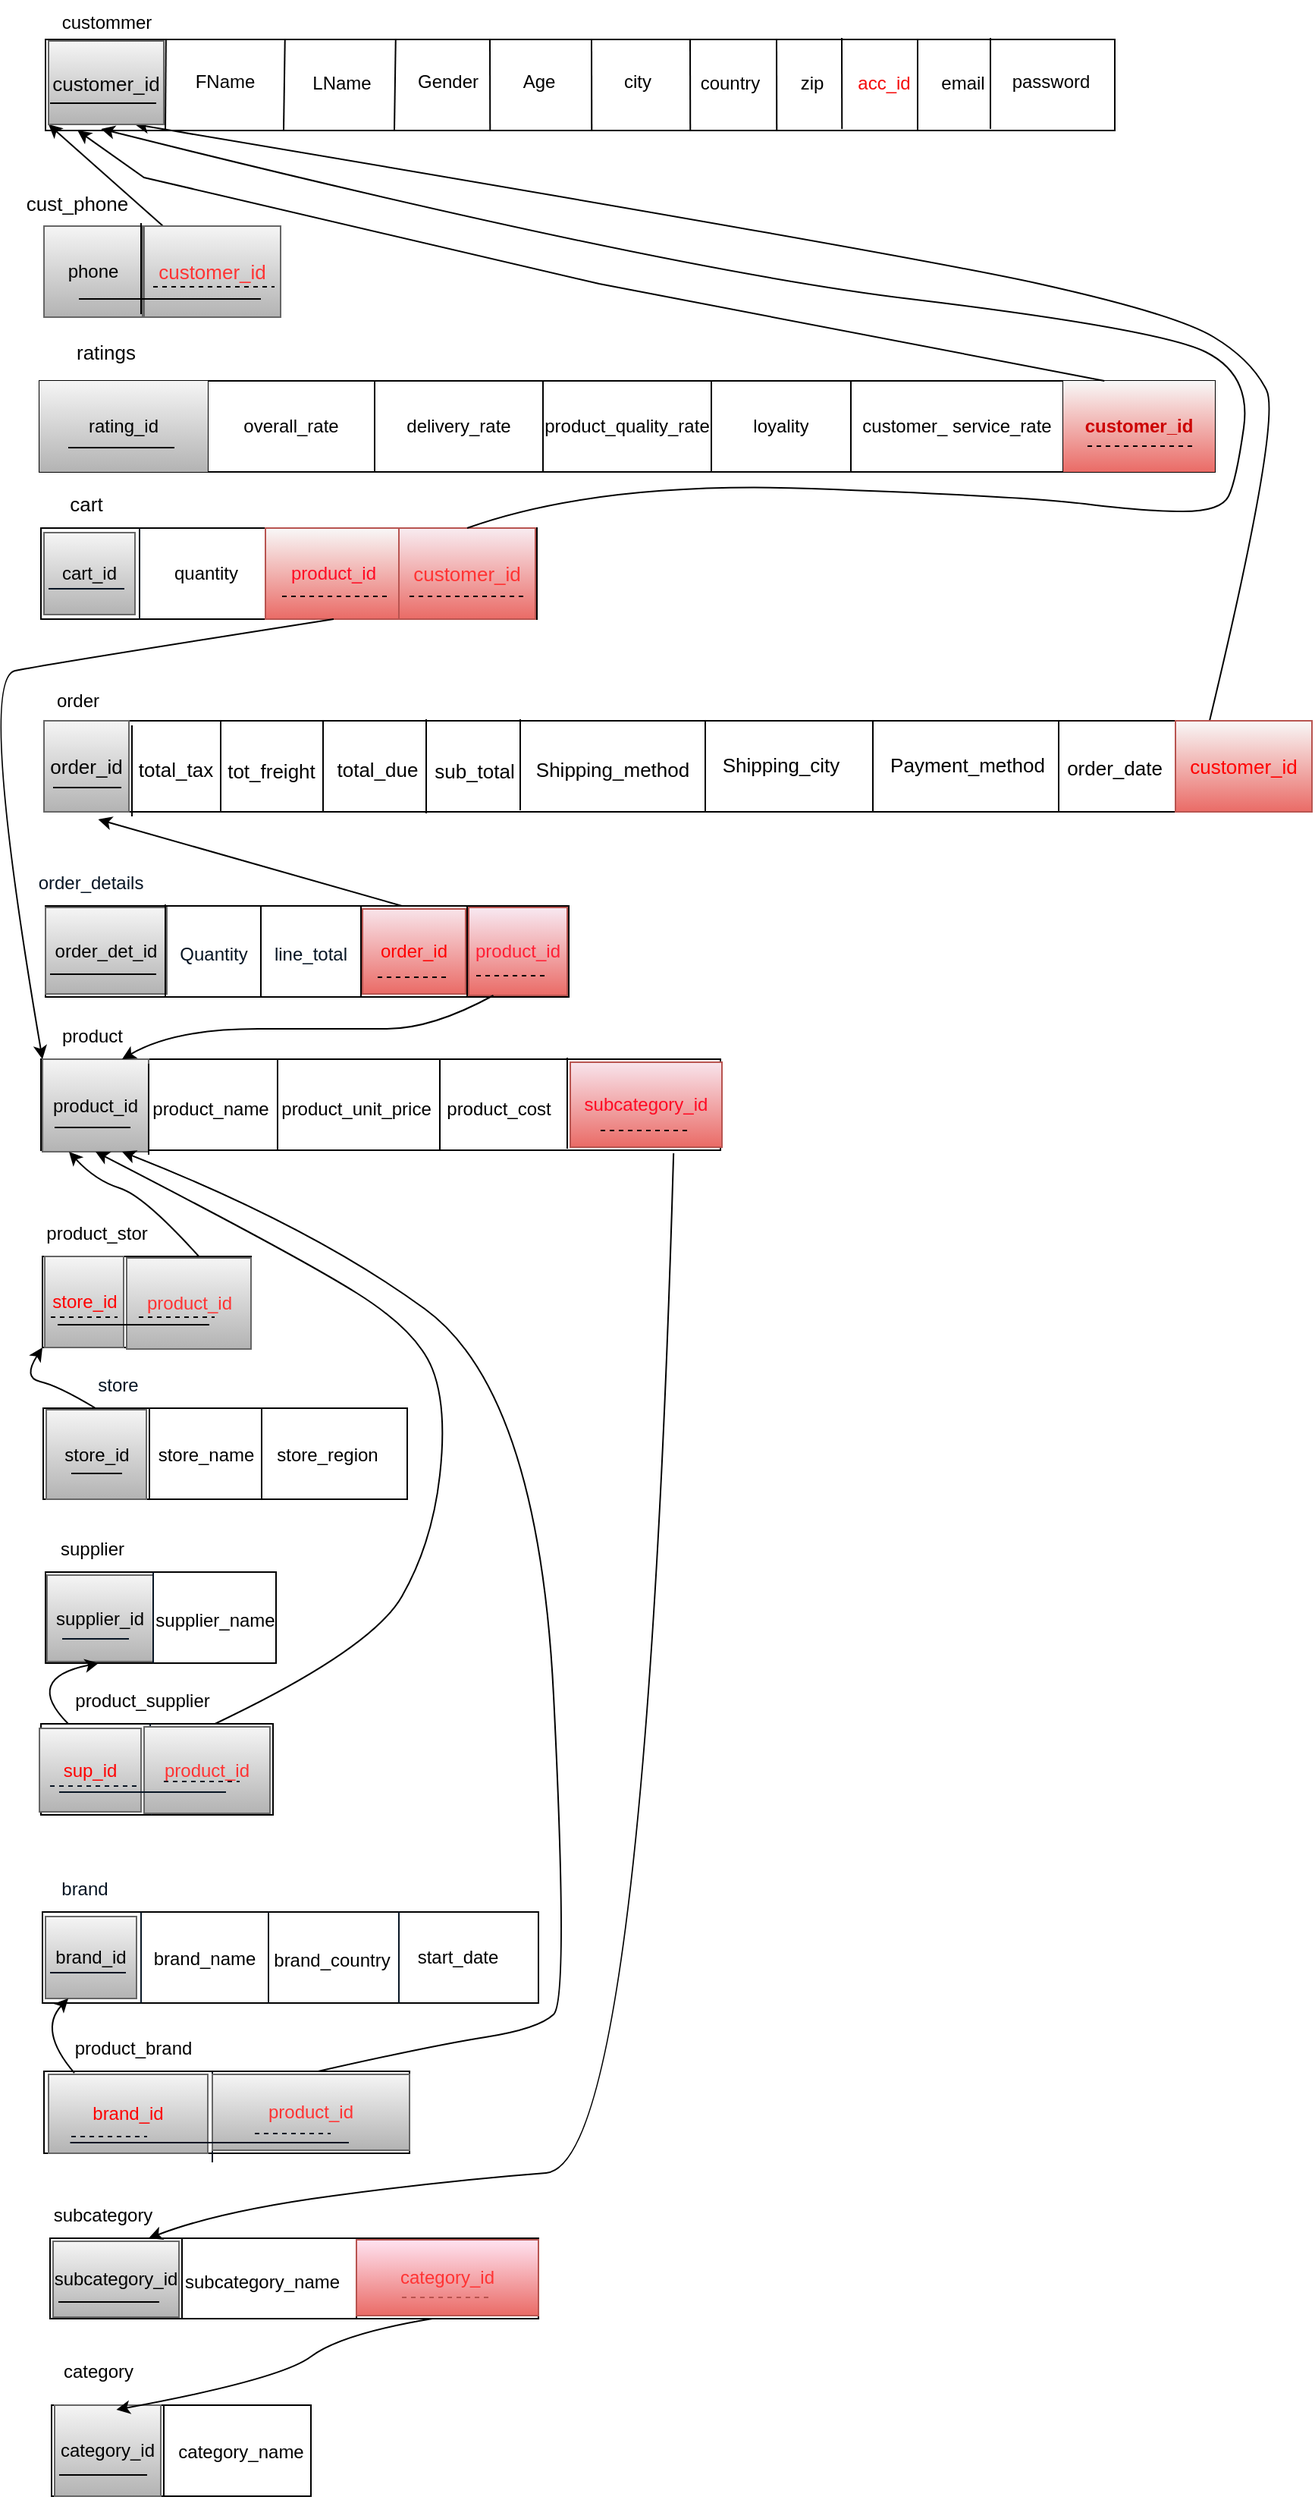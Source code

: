 <mxfile version="20.8.16" type="device"><diagram id="dmHgca9Xas5PglbY3azX" name="Page-1"><mxGraphModel dx="1273" dy="1835" grid="1" gridSize="10" guides="1" tooltips="1" connect="1" arrows="1" fold="1" page="1" pageScale="1" pageWidth="827" pageHeight="1169" math="0" shadow="0"><root><mxCell id="0"/><mxCell id="1" parent="0"/><mxCell id="7thIt6SPWjmpe2JpfeMn-147" value="" style="rounded=0;whiteSpace=wrap;html=1;" parent="1" vertex="1"><mxGeometry x="55" y="19" width="705" height="60" as="geometry"/></mxCell><mxCell id="7thIt6SPWjmpe2JpfeMn-148" value="" style="endArrow=none;html=1;rounded=0;entryX=0.133;entryY=0;entryDx=0;entryDy=0;entryPerimeter=0;" parent="1" edge="1"><mxGeometry width="50" height="50" relative="1" as="geometry"><mxPoint x="134" y="79" as="sourcePoint"/><mxPoint x="134.42" y="19" as="targetPoint"/><Array as="points"/></mxGeometry></mxCell><mxCell id="7thIt6SPWjmpe2JpfeMn-149" value="" style="endArrow=none;html=1;rounded=0;entryX=0.176;entryY=0;entryDx=0;entryDy=0;entryPerimeter=0;" parent="1" edge="1"><mxGeometry width="50" height="50" relative="1" as="geometry"><mxPoint x="212" y="79" as="sourcePoint"/><mxPoint x="212.88" y="19" as="targetPoint"/><Array as="points"/></mxGeometry></mxCell><mxCell id="7thIt6SPWjmpe2JpfeMn-150" value="" style="endArrow=none;html=1;rounded=0;entryX=0.176;entryY=0;entryDx=0;entryDy=0;entryPerimeter=0;" parent="1" edge="1"><mxGeometry width="50" height="50" relative="1" as="geometry"><mxPoint x="285" y="79" as="sourcePoint"/><mxPoint x="285.88" y="19" as="targetPoint"/><Array as="points"/></mxGeometry></mxCell><mxCell id="7thIt6SPWjmpe2JpfeMn-151" value="" style="endArrow=none;html=1;rounded=0;entryX=0.176;entryY=0;entryDx=0;entryDy=0;entryPerimeter=0;" parent="1" edge="1"><mxGeometry width="50" height="50" relative="1" as="geometry"><mxPoint x="415.12" y="79" as="sourcePoint"/><mxPoint x="415" y="19" as="targetPoint"/><Array as="points"/></mxGeometry></mxCell><mxCell id="7thIt6SPWjmpe2JpfeMn-153" value="FName" style="text;html=1;align=center;verticalAlign=middle;resizable=0;points=[];autosize=1;strokeColor=none;fillColor=none;" parent="1" vertex="1"><mxGeometry x="143" y="32" width="60" height="30" as="geometry"/></mxCell><mxCell id="7thIt6SPWjmpe2JpfeMn-154" value="LName" style="text;html=1;align=center;verticalAlign=middle;resizable=0;points=[];autosize=1;strokeColor=none;fillColor=none;" parent="1" vertex="1"><mxGeometry x="220" y="33" width="60" height="30" as="geometry"/></mxCell><mxCell id="7thIt6SPWjmpe2JpfeMn-155" value="Gender" style="text;html=1;align=center;verticalAlign=middle;resizable=0;points=[];autosize=1;strokeColor=none;fillColor=none;" parent="1" vertex="1"><mxGeometry x="290" y="32" width="60" height="30" as="geometry"/></mxCell><mxCell id="7thIt6SPWjmpe2JpfeMn-156" value="" style="endArrow=none;html=1;rounded=0;entryX=0.176;entryY=0;entryDx=0;entryDy=0;entryPerimeter=0;" parent="1" edge="1"><mxGeometry width="50" height="50" relative="1" as="geometry"><mxPoint x="480.12" y="79" as="sourcePoint"/><mxPoint x="480" y="19" as="targetPoint"/><Array as="points"/></mxGeometry></mxCell><mxCell id="7thIt6SPWjmpe2JpfeMn-157" value="" style="endArrow=none;html=1;rounded=0;entryX=0.176;entryY=0;entryDx=0;entryDy=0;entryPerimeter=0;" parent="1" edge="1"><mxGeometry width="50" height="50" relative="1" as="geometry"><mxPoint x="537.12" y="79" as="sourcePoint"/><mxPoint x="537" y="19" as="targetPoint"/><Array as="points"/></mxGeometry></mxCell><mxCell id="7thIt6SPWjmpe2JpfeMn-158" value="" style="endArrow=none;html=1;rounded=0;entryX=0.176;entryY=0;entryDx=0;entryDy=0;entryPerimeter=0;" parent="1" edge="1"><mxGeometry width="50" height="50" relative="1" as="geometry"><mxPoint x="580.12" y="78" as="sourcePoint"/><mxPoint x="580" y="18" as="targetPoint"/><Array as="points"/></mxGeometry></mxCell><mxCell id="7thIt6SPWjmpe2JpfeMn-159" value="zip" style="text;html=1;align=center;verticalAlign=middle;resizable=0;points=[];autosize=1;strokeColor=none;fillColor=none;" parent="1" vertex="1"><mxGeometry x="540" y="33" width="40" height="30" as="geometry"/></mxCell><mxCell id="7thIt6SPWjmpe2JpfeMn-160" value="country" style="text;html=1;align=center;verticalAlign=middle;resizable=0;points=[];autosize=1;strokeColor=none;fillColor=none;" parent="1" vertex="1"><mxGeometry x="476" y="33" width="60" height="30" as="geometry"/></mxCell><mxCell id="7thIt6SPWjmpe2JpfeMn-161" value="city" style="text;html=1;align=center;verticalAlign=middle;resizable=0;points=[];autosize=1;strokeColor=none;fillColor=none;" parent="1" vertex="1"><mxGeometry x="425" y="32" width="40" height="30" as="geometry"/></mxCell><mxCell id="7thIt6SPWjmpe2JpfeMn-162" value="" style="endArrow=none;html=1;rounded=0;entryX=0.176;entryY=0;entryDx=0;entryDy=0;entryPerimeter=0;" parent="1" edge="1"><mxGeometry width="50" height="50" relative="1" as="geometry"><mxPoint x="348.12" y="79" as="sourcePoint"/><mxPoint x="348" y="19" as="targetPoint"/><Array as="points"/></mxGeometry></mxCell><mxCell id="7thIt6SPWjmpe2JpfeMn-163" value="Age" style="text;html=1;align=center;verticalAlign=middle;resizable=0;points=[];autosize=1;strokeColor=none;fillColor=none;" parent="1" vertex="1"><mxGeometry x="360" y="32" width="40" height="30" as="geometry"/></mxCell><mxCell id="7thIt6SPWjmpe2JpfeMn-164" value="order" style="text;html=1;align=center;verticalAlign=middle;resizable=0;points=[];autosize=1;strokeColor=none;fillColor=none;" parent="1" vertex="1"><mxGeometry x="51" y="440" width="50" height="30" as="geometry"/></mxCell><mxCell id="7thIt6SPWjmpe2JpfeMn-165" value="Cust_phone" style="text;html=1;align=center;verticalAlign=middle;resizable=0;points=[];autosize=1;strokeColor=none;fillColor=none;" parent="1" vertex="1"><mxGeometry x="46" y="152" width="90" height="30" as="geometry"/></mxCell><mxCell id="7thIt6SPWjmpe2JpfeMn-166" value="" style="rounded=0;whiteSpace=wrap;html=1;" parent="1" vertex="1"><mxGeometry x="55" y="142" width="155" height="60" as="geometry"/></mxCell><mxCell id="7thIt6SPWjmpe2JpfeMn-167" value="custommer " style="text;html=1;align=center;verticalAlign=middle;resizable=0;points=[];autosize=1;strokeColor=none;fillColor=none;" parent="1" vertex="1"><mxGeometry x="55" y="-7" width="80" height="30" as="geometry"/></mxCell><mxCell id="7thIt6SPWjmpe2JpfeMn-168" value="phone" style="text;html=1;strokeColor=#666666;fillColor=#f5f5f5;align=center;verticalAlign=middle;whiteSpace=wrap;rounded=0;gradientColor=#b3b3b3;" parent="1" vertex="1"><mxGeometry x="54" y="142" width="65" height="60" as="geometry"/></mxCell><mxCell id="7thIt6SPWjmpe2JpfeMn-169" value="" style="endArrow=none;html=1;rounded=0;" parent="1" edge="1"><mxGeometry width="50" height="50" relative="1" as="geometry"><mxPoint x="118" y="200" as="sourcePoint"/><mxPoint x="118" y="140" as="targetPoint"/><Array as="points"/></mxGeometry></mxCell><mxCell id="7thIt6SPWjmpe2JpfeMn-172" value="" style="endArrow=none;html=1;rounded=0;fontSize=13;startArrow=none;" parent="1" edge="1"><mxGeometry width="50" height="50" relative="1" as="geometry"><mxPoint x="203" y="178" as="sourcePoint"/><mxPoint x="203" y="178" as="targetPoint"/></mxGeometry></mxCell><mxCell id="7thIt6SPWjmpe2JpfeMn-173" value="" style="endArrow=none;html=1;rounded=0;fontSize=13;" parent="1" edge="1"><mxGeometry width="50" height="50" relative="1" as="geometry"><mxPoint x="133" y="178" as="sourcePoint"/><mxPoint x="133" y="178" as="targetPoint"/></mxGeometry></mxCell><mxCell id="7thIt6SPWjmpe2JpfeMn-176" style="edgeStyle=none;rounded=0;orthogonalLoop=1;jettySize=auto;html=1;entryX=0.422;entryY=0;entryDx=0;entryDy=0;entryPerimeter=0;fontSize=13;" parent="1" edge="1"><mxGeometry relative="1" as="geometry"><mxPoint x="157.98" y="154" as="sourcePoint"/><mxPoint x="157.98" y="154" as="targetPoint"/></mxGeometry></mxCell><mxCell id="7thIt6SPWjmpe2JpfeMn-177" value="" style="endArrow=none;html=1;rounded=0;" parent="1" edge="1"><mxGeometry width="50" height="50" relative="1" as="geometry"><mxPoint x="678" y="78" as="sourcePoint"/><mxPoint x="678" y="18" as="targetPoint"/><Array as="points"/></mxGeometry></mxCell><mxCell id="7thIt6SPWjmpe2JpfeMn-178" value="email" style="text;html=1;strokeColor=none;fillColor=none;align=center;verticalAlign=middle;whiteSpace=wrap;rounded=0;" parent="1" vertex="1"><mxGeometry x="630" y="33" width="60" height="30" as="geometry"/></mxCell><mxCell id="7thIt6SPWjmpe2JpfeMn-179" value="" style="endArrow=none;html=1;rounded=0;" parent="1" edge="1"><mxGeometry width="50" height="50" relative="1" as="geometry"><mxPoint x="630" y="79" as="sourcePoint"/><mxPoint x="630" y="19" as="targetPoint"/><Array as="points"/></mxGeometry></mxCell><mxCell id="7thIt6SPWjmpe2JpfeMn-180" value="password" style="text;html=1;strokeColor=none;fillColor=none;align=center;verticalAlign=middle;whiteSpace=wrap;rounded=0;" parent="1" vertex="1"><mxGeometry x="688" y="32" width="60" height="30" as="geometry"/></mxCell><mxCell id="7thIt6SPWjmpe2JpfeMn-181" value="&lt;font color=&quot;#f50a0a&quot;&gt;acc_id&lt;/font&gt;" style="text;html=1;strokeColor=none;fillColor=none;align=center;verticalAlign=middle;whiteSpace=wrap;rounded=0;" parent="1" vertex="1"><mxGeometry x="578" y="33" width="60" height="30" as="geometry"/></mxCell><mxCell id="7thIt6SPWjmpe2JpfeMn-182" value="" style="rounded=0;whiteSpace=wrap;html=1;fontSize=13;" parent="1" vertex="1"><mxGeometry x="55" y="468" width="835" height="60" as="geometry"/></mxCell><mxCell id="7thIt6SPWjmpe2JpfeMn-183" value="order_id" style="text;html=1;strokeColor=#666666;fillColor=#f5f5f5;align=center;verticalAlign=middle;whiteSpace=wrap;rounded=0;fontSize=13;gradientColor=#b3b3b3;" parent="1" vertex="1"><mxGeometry x="54" y="468" width="56" height="60" as="geometry"/></mxCell><mxCell id="7thIt6SPWjmpe2JpfeMn-184" value="" style="endArrow=none;html=1;rounded=0;fontSize=13;" parent="1" edge="1"><mxGeometry width="50" height="50" relative="1" as="geometry"><mxPoint x="112" y="531" as="sourcePoint"/><mxPoint x="112" y="471" as="targetPoint"/></mxGeometry></mxCell><mxCell id="7thIt6SPWjmpe2JpfeMn-185" value="" style="endArrow=none;html=1;rounded=0;fontSize=13;" parent="1" edge="1"><mxGeometry width="50" height="50" relative="1" as="geometry"><mxPoint x="170.5" y="528" as="sourcePoint"/><mxPoint x="170.5" y="468" as="targetPoint"/></mxGeometry></mxCell><mxCell id="7thIt6SPWjmpe2JpfeMn-186" value="" style="endArrow=none;html=1;rounded=0;fontSize=13;" parent="1" edge="1"><mxGeometry width="50" height="50" relative="1" as="geometry"><mxPoint x="490" y="528" as="sourcePoint"/><mxPoint x="490" y="468" as="targetPoint"/></mxGeometry></mxCell><mxCell id="7thIt6SPWjmpe2JpfeMn-187" value="" style="endArrow=none;html=1;rounded=0;fontSize=13;" parent="1" edge="1"><mxGeometry width="50" height="50" relative="1" as="geometry"><mxPoint x="368" y="527" as="sourcePoint"/><mxPoint x="368" y="467" as="targetPoint"/></mxGeometry></mxCell><mxCell id="7thIt6SPWjmpe2JpfeMn-188" value="" style="endArrow=none;html=1;rounded=0;fontSize=13;" parent="1" edge="1"><mxGeometry width="50" height="50" relative="1" as="geometry"><mxPoint x="306" y="529" as="sourcePoint"/><mxPoint x="306" y="467" as="targetPoint"/></mxGeometry></mxCell><mxCell id="7thIt6SPWjmpe2JpfeMn-189" value="" style="endArrow=none;html=1;rounded=0;fontSize=13;" parent="1" edge="1"><mxGeometry width="50" height="50" relative="1" as="geometry"><mxPoint x="238" y="528" as="sourcePoint"/><mxPoint x="238" y="468" as="targetPoint"/></mxGeometry></mxCell><mxCell id="7thIt6SPWjmpe2JpfeMn-190" value="sub_total" style="text;html=1;strokeColor=none;fillColor=none;align=center;verticalAlign=middle;whiteSpace=wrap;rounded=0;fontSize=13;" parent="1" vertex="1"><mxGeometry x="308" y="486" width="60" height="30" as="geometry"/></mxCell><mxCell id="7thIt6SPWjmpe2JpfeMn-191" value="tot_freight" style="text;html=1;strokeColor=none;fillColor=none;align=center;verticalAlign=middle;whiteSpace=wrap;rounded=0;fontSize=13;" parent="1" vertex="1"><mxGeometry x="174" y="486" width="60" height="30" as="geometry"/></mxCell><mxCell id="7thIt6SPWjmpe2JpfeMn-192" value="total_due" style="text;html=1;strokeColor=none;fillColor=none;align=center;verticalAlign=middle;whiteSpace=wrap;rounded=0;fontSize=13;" parent="1" vertex="1"><mxGeometry x="244" y="485" width="60" height="30" as="geometry"/></mxCell><mxCell id="7thIt6SPWjmpe2JpfeMn-193" value="total_tax" style="text;html=1;strokeColor=none;fillColor=none;align=center;verticalAlign=middle;whiteSpace=wrap;rounded=0;fontSize=13;" parent="1" vertex="1"><mxGeometry x="111" y="485" width="60" height="30" as="geometry"/></mxCell><mxCell id="7thIt6SPWjmpe2JpfeMn-194" value="Shipping_method" style="text;html=1;strokeColor=none;fillColor=none;align=center;verticalAlign=middle;whiteSpace=wrap;rounded=0;fontSize=13;" parent="1" vertex="1"><mxGeometry x="400" y="480" width="58" height="40" as="geometry"/></mxCell><mxCell id="7thIt6SPWjmpe2JpfeMn-195" value="Shipping_city" style="text;html=1;strokeColor=none;fillColor=none;align=center;verticalAlign=middle;whiteSpace=wrap;rounded=0;fontSize=13;" parent="1" vertex="1"><mxGeometry x="510" y="482" width="60" height="30" as="geometry"/></mxCell><mxCell id="7thIt6SPWjmpe2JpfeMn-196" value="order_date" style="text;html=1;strokeColor=none;fillColor=none;align=center;verticalAlign=middle;whiteSpace=wrap;rounded=0;fontSize=13;" parent="1" vertex="1"><mxGeometry x="730" y="484" width="60" height="30" as="geometry"/></mxCell><mxCell id="7thIt6SPWjmpe2JpfeMn-197" value="" style="endArrow=none;html=1;rounded=0;fontSize=13;" parent="1" edge="1"><mxGeometry width="50" height="50" relative="1" as="geometry"><mxPoint x="60" y="512" as="sourcePoint"/><mxPoint x="105" y="512" as="targetPoint"/></mxGeometry></mxCell><mxCell id="7thIt6SPWjmpe2JpfeMn-198" value="" style="rounded=0;whiteSpace=wrap;html=1;" parent="1" vertex="1"><mxGeometry x="52" y="691" width="448" height="60" as="geometry"/></mxCell><mxCell id="7thIt6SPWjmpe2JpfeMn-199" value="product_id " style="text;html=1;strokeColor=#666666;fillColor=#f5f5f5;align=center;verticalAlign=middle;whiteSpace=wrap;rounded=0;gradientColor=#b3b3b3;" parent="1" vertex="1"><mxGeometry x="53" y="691" width="70" height="61" as="geometry"/></mxCell><mxCell id="7thIt6SPWjmpe2JpfeMn-200" value="" style="endArrow=none;html=1;rounded=0;" parent="1" edge="1"><mxGeometry width="50" height="50" relative="1" as="geometry"><mxPoint x="123" y="754" as="sourcePoint"/><mxPoint x="123" y="694" as="targetPoint"/></mxGeometry></mxCell><mxCell id="7thIt6SPWjmpe2JpfeMn-201" value="" style="endArrow=none;html=1;rounded=0;" parent="1" edge="1"><mxGeometry width="50" height="50" relative="1" as="geometry"><mxPoint x="61" y="736" as="sourcePoint"/><mxPoint x="111" y="736" as="targetPoint"/></mxGeometry></mxCell><mxCell id="7thIt6SPWjmpe2JpfeMn-202" value="" style="endArrow=none;html=1;rounded=0;" parent="1" edge="1"><mxGeometry width="50" height="50" relative="1" as="geometry"><mxPoint x="208" y="751" as="sourcePoint"/><mxPoint x="208" y="691" as="targetPoint"/></mxGeometry></mxCell><mxCell id="7thIt6SPWjmpe2JpfeMn-203" value="" style="endArrow=none;html=1;rounded=0;" parent="1" edge="1"><mxGeometry width="50" height="50" relative="1" as="geometry"><mxPoint x="315" y="751" as="sourcePoint"/><mxPoint x="315" y="691" as="targetPoint"/></mxGeometry></mxCell><mxCell id="7thIt6SPWjmpe2JpfeMn-204" value="product_name" style="text;html=1;strokeColor=none;fillColor=none;align=center;verticalAlign=middle;whiteSpace=wrap;rounded=0;" parent="1" vertex="1"><mxGeometry x="134" y="709" width="60" height="30" as="geometry"/></mxCell><mxCell id="7thIt6SPWjmpe2JpfeMn-205" value="product_unit_price" style="text;html=1;strokeColor=none;fillColor=none;align=center;verticalAlign=middle;whiteSpace=wrap;rounded=0;" parent="1" vertex="1"><mxGeometry x="230" y="709" width="60" height="30" as="geometry"/></mxCell><mxCell id="7thIt6SPWjmpe2JpfeMn-206" value="product_cost" style="text;html=1;strokeColor=none;fillColor=none;align=center;verticalAlign=middle;whiteSpace=wrap;rounded=0;" parent="1" vertex="1"><mxGeometry x="324" y="709" width="60" height="30" as="geometry"/></mxCell><mxCell id="7thIt6SPWjmpe2JpfeMn-207" value="product" style="text;html=1;strokeColor=none;fillColor=none;align=center;verticalAlign=middle;whiteSpace=wrap;rounded=0;" parent="1" vertex="1"><mxGeometry x="56" y="661" width="60" height="30" as="geometry"/></mxCell><mxCell id="7thIt6SPWjmpe2JpfeMn-223" value="" style="rounded=0;whiteSpace=wrap;html=1;" parent="1" vertex="1"><mxGeometry x="53" y="1253" width="327" height="60" as="geometry"/></mxCell><mxCell id="7thIt6SPWjmpe2JpfeMn-224" value="brand_id" style="text;html=1;strokeColor=#666666;fillColor=#f5f5f5;align=center;verticalAlign=middle;whiteSpace=wrap;rounded=0;gradientColor=#b3b3b3;" parent="1" vertex="1"><mxGeometry x="55" y="1256" width="60" height="54" as="geometry"/></mxCell><mxCell id="7thIt6SPWjmpe2JpfeMn-225" value="" style="endArrow=none;html=1;rounded=0;strokeColor=#071524;" parent="1" edge="1"><mxGeometry width="50" height="50" relative="1" as="geometry"><mxPoint x="118" y="1313" as="sourcePoint"/><mxPoint x="118" y="1253" as="targetPoint"/></mxGeometry></mxCell><mxCell id="7thIt6SPWjmpe2JpfeMn-226" value="" style="endArrow=none;html=1;rounded=0;strokeColor=#071524;" parent="1" edge="1"><mxGeometry width="50" height="50" relative="1" as="geometry"><mxPoint x="202" y="1313" as="sourcePoint"/><mxPoint x="202" y="1253" as="targetPoint"/></mxGeometry></mxCell><mxCell id="7thIt6SPWjmpe2JpfeMn-227" value="" style="endArrow=none;html=1;rounded=0;strokeColor=#071524;" parent="1" edge="1"><mxGeometry width="50" height="50" relative="1" as="geometry"><mxPoint x="288" y="1313" as="sourcePoint"/><mxPoint x="288" y="1253" as="targetPoint"/></mxGeometry></mxCell><mxCell id="7thIt6SPWjmpe2JpfeMn-228" value="brand_name" style="text;html=1;strokeColor=none;fillColor=none;align=center;verticalAlign=middle;whiteSpace=wrap;rounded=0;" parent="1" vertex="1"><mxGeometry x="130" y="1269" width="60" height="30" as="geometry"/></mxCell><mxCell id="7thIt6SPWjmpe2JpfeMn-229" value="brand_country" style="text;html=1;strokeColor=none;fillColor=none;align=center;verticalAlign=middle;whiteSpace=wrap;rounded=0;" parent="1" vertex="1"><mxGeometry x="214" y="1270" width="60" height="30" as="geometry"/></mxCell><mxCell id="7thIt6SPWjmpe2JpfeMn-230" value="start_date" style="text;html=1;strokeColor=none;fillColor=none;align=center;verticalAlign=middle;whiteSpace=wrap;rounded=0;" parent="1" vertex="1"><mxGeometry x="297" y="1268" width="60" height="30" as="geometry"/></mxCell><mxCell id="7thIt6SPWjmpe2JpfeMn-231" value="" style="endArrow=none;html=1;rounded=0;strokeColor=#071524;" parent="1" edge="1"><mxGeometry width="50" height="50" relative="1" as="geometry"><mxPoint x="58" y="1293" as="sourcePoint"/><mxPoint x="108" y="1293" as="targetPoint"/></mxGeometry></mxCell><mxCell id="7thIt6SPWjmpe2JpfeMn-232" value="" style="rounded=0;whiteSpace=wrap;html=1;" parent="1" vertex="1"><mxGeometry x="54" y="1358" width="241" height="54" as="geometry"/></mxCell><mxCell id="7thIt6SPWjmpe2JpfeMn-233" value="" style="endArrow=none;html=1;rounded=0;strokeColor=#071524;" parent="1" edge="1"><mxGeometry width="50" height="50" relative="1" as="geometry"><mxPoint x="165" y="1418" as="sourcePoint"/><mxPoint x="165" y="1358" as="targetPoint"/></mxGeometry></mxCell><mxCell id="7thIt6SPWjmpe2JpfeMn-234" value="&lt;font color=&quot;#FF0000&quot;&gt;brand_id&lt;/font&gt;" style="text;html=1;strokeColor=#666666;fillColor=#f5f5f5;align=center;verticalAlign=middle;whiteSpace=wrap;rounded=0;gradientColor=#b3b3b3;" parent="1" vertex="1"><mxGeometry x="57" y="1360" width="105" height="52" as="geometry"/></mxCell><mxCell id="7thIt6SPWjmpe2JpfeMn-235" value="&lt;font color=&quot;#FF3333&quot;&gt;product_id&lt;/font&gt;" style="text;html=1;strokeColor=#666666;fillColor=#f5f5f5;align=center;verticalAlign=middle;whiteSpace=wrap;rounded=0;gradientColor=#b3b3b3;" parent="1" vertex="1"><mxGeometry x="165" y="1360" width="130" height="50" as="geometry"/></mxCell><mxCell id="7thIt6SPWjmpe2JpfeMn-236" value="" style="endArrow=none;dashed=1;html=1;rounded=0;strokeColor=#071524;" parent="1" edge="1"><mxGeometry width="50" height="50" relative="1" as="geometry"><mxPoint x="72" y="1401" as="sourcePoint"/><mxPoint x="122" y="1401" as="targetPoint"/></mxGeometry></mxCell><mxCell id="7thIt6SPWjmpe2JpfeMn-237" value="" style="endArrow=none;dashed=1;html=1;rounded=0;strokeColor=#071524;" parent="1" edge="1"><mxGeometry width="50" height="50" relative="1" as="geometry"><mxPoint x="193" y="1399" as="sourcePoint"/><mxPoint x="243" y="1399" as="targetPoint"/></mxGeometry></mxCell><mxCell id="7thIt6SPWjmpe2JpfeMn-238" value="" style="endArrow=none;html=1;rounded=0;strokeColor=#071524;" parent="1" edge="1"><mxGeometry width="50" height="50" relative="1" as="geometry"><mxPoint x="71.25" y="1405" as="sourcePoint"/><mxPoint x="255" y="1405" as="targetPoint"/></mxGeometry></mxCell><mxCell id="7thIt6SPWjmpe2JpfeMn-239" value="product_brand" style="text;html=1;strokeColor=none;fillColor=none;align=center;verticalAlign=middle;whiteSpace=wrap;rounded=0;" parent="1" vertex="1"><mxGeometry x="82.5" y="1328" width="60" height="30" as="geometry"/></mxCell><mxCell id="7thIt6SPWjmpe2JpfeMn-240" value="" style="rounded=0;whiteSpace=wrap;html=1;" parent="1" vertex="1"><mxGeometry x="55" y="1029" width="152" height="60" as="geometry"/></mxCell><mxCell id="7thIt6SPWjmpe2JpfeMn-241" value="supplier_id" style="text;html=1;strokeColor=#666666;fillColor=#f5f5f5;align=center;verticalAlign=middle;whiteSpace=wrap;rounded=0;gradientColor=#b3b3b3;" parent="1" vertex="1"><mxGeometry x="56" y="1031" width="70" height="57" as="geometry"/></mxCell><mxCell id="7thIt6SPWjmpe2JpfeMn-242" value="" style="endArrow=none;html=1;rounded=0;strokeColor=#071524;" parent="1" edge="1"><mxGeometry width="50" height="50" relative="1" as="geometry"><mxPoint x="126" y="1089" as="sourcePoint"/><mxPoint x="126" y="1029" as="targetPoint"/></mxGeometry></mxCell><mxCell id="7thIt6SPWjmpe2JpfeMn-243" value="supplier_name" style="text;html=1;strokeColor=none;fillColor=none;align=center;verticalAlign=middle;whiteSpace=wrap;rounded=0;" parent="1" vertex="1"><mxGeometry x="137" y="1046" width="60" height="30" as="geometry"/></mxCell><mxCell id="7thIt6SPWjmpe2JpfeMn-244" value="" style="endArrow=none;html=1;rounded=0;strokeColor=#071524;" parent="1" edge="1"><mxGeometry width="50" height="50" relative="1" as="geometry"><mxPoint x="66" y="1073" as="sourcePoint"/><mxPoint x="110" y="1073" as="targetPoint"/></mxGeometry></mxCell><mxCell id="7thIt6SPWjmpe2JpfeMn-245" value="supplier" style="text;html=1;strokeColor=none;fillColor=none;align=center;verticalAlign=middle;whiteSpace=wrap;rounded=0;" parent="1" vertex="1"><mxGeometry x="55.5" y="999" width="60" height="30" as="geometry"/></mxCell><mxCell id="7thIt6SPWjmpe2JpfeMn-246" value="" style="rounded=0;whiteSpace=wrap;html=1;" parent="1" vertex="1"><mxGeometry x="52" y="1129" width="153" height="60" as="geometry"/></mxCell><mxCell id="7thIt6SPWjmpe2JpfeMn-247" value="" style="endArrow=none;html=1;rounded=0;strokeColor=#071524;" parent="1" edge="1"><mxGeometry width="50" height="50" relative="1" as="geometry"><mxPoint x="125" y="1189" as="sourcePoint"/><mxPoint x="124" y="1129" as="targetPoint"/></mxGeometry></mxCell><mxCell id="7thIt6SPWjmpe2JpfeMn-248" value="&lt;font color=&quot;#FF0000&quot;&gt;sup_id&lt;/font&gt;" style="text;html=1;strokeColor=#666666;fillColor=#f5f5f5;align=center;verticalAlign=middle;whiteSpace=wrap;rounded=0;gradientColor=#b3b3b3;" parent="1" vertex="1"><mxGeometry x="51" y="1132" width="67" height="55" as="geometry"/></mxCell><mxCell id="7thIt6SPWjmpe2JpfeMn-249" value="&lt;font color=&quot;#FF3333&quot;&gt;product_id&lt;/font&gt;" style="text;html=1;strokeColor=#666666;fillColor=#f5f5f5;align=center;verticalAlign=middle;whiteSpace=wrap;rounded=0;gradientColor=#b3b3b3;" parent="1" vertex="1"><mxGeometry x="120" y="1131" width="83" height="57" as="geometry"/></mxCell><mxCell id="7thIt6SPWjmpe2JpfeMn-250" value="" style="endArrow=none;dashed=1;html=1;rounded=0;strokeColor=#071524;" parent="1" edge="1"><mxGeometry width="50" height="50" relative="1" as="geometry"><mxPoint x="58" y="1170" as="sourcePoint"/><mxPoint x="118" y="1170" as="targetPoint"/></mxGeometry></mxCell><mxCell id="7thIt6SPWjmpe2JpfeMn-251" value="" style="endArrow=none;dashed=1;html=1;rounded=0;strokeColor=#071524;" parent="1" edge="1"><mxGeometry width="50" height="50" relative="1" as="geometry"><mxPoint x="133" y="1167" as="sourcePoint"/><mxPoint x="183" y="1167" as="targetPoint"/><Array as="points"><mxPoint x="163" y="1167"/></Array></mxGeometry></mxCell><mxCell id="7thIt6SPWjmpe2JpfeMn-252" value="" style="endArrow=none;html=1;rounded=0;strokeColor=#071524;" parent="1" edge="1"><mxGeometry width="50" height="50" relative="1" as="geometry"><mxPoint x="64" y="1174" as="sourcePoint"/><mxPoint x="174" y="1174" as="targetPoint"/></mxGeometry></mxCell><mxCell id="7thIt6SPWjmpe2JpfeMn-253" value="product_supplier" style="text;html=1;strokeColor=none;fillColor=none;align=center;verticalAlign=middle;whiteSpace=wrap;rounded=0;" parent="1" vertex="1"><mxGeometry x="88.5" y="1099" width="60" height="30" as="geometry"/></mxCell><mxCell id="7thIt6SPWjmpe2JpfeMn-254" value="" style="rounded=0;whiteSpace=wrap;html=1;" parent="1" vertex="1"><mxGeometry x="58" y="1468" width="322" height="53" as="geometry"/></mxCell><mxCell id="7thIt6SPWjmpe2JpfeMn-255" value="subcategory_id" style="text;html=1;strokeColor=#666666;fillColor=#f5f5f5;align=center;verticalAlign=middle;whiteSpace=wrap;rounded=0;gradientColor=#b3b3b3;" parent="1" vertex="1"><mxGeometry x="60" y="1470" width="83" height="50" as="geometry"/></mxCell><mxCell id="7thIt6SPWjmpe2JpfeMn-256" value="" style="endArrow=none;html=1;rounded=0;strokeColor=#000000;" parent="1" edge="1"><mxGeometry width="50" height="50" relative="1" as="geometry"><mxPoint x="145" y="1521" as="sourcePoint"/><mxPoint x="145" y="1468" as="targetPoint"/></mxGeometry></mxCell><mxCell id="7thIt6SPWjmpe2JpfeMn-257" value="subcategory_name" style="text;html=1;strokeColor=none;fillColor=none;align=center;verticalAlign=middle;whiteSpace=wrap;rounded=0;" parent="1" vertex="1"><mxGeometry x="168" y="1481.5" width="60" height="30" as="geometry"/></mxCell><mxCell id="7thIt6SPWjmpe2JpfeMn-258" value="" style="endArrow=none;html=1;rounded=0;strokeColor=#000000;" parent="1" edge="1"><mxGeometry width="50" height="50" relative="1" as="geometry"><mxPoint x="63.5" y="1510" as="sourcePoint"/><mxPoint x="130" y="1510" as="targetPoint"/></mxGeometry></mxCell><mxCell id="7thIt6SPWjmpe2JpfeMn-259" value="subcategory" style="text;html=1;strokeColor=none;fillColor=none;align=center;verticalAlign=middle;whiteSpace=wrap;rounded=0;" parent="1" vertex="1"><mxGeometry x="63" y="1438" width="60" height="30" as="geometry"/></mxCell><mxCell id="7thIt6SPWjmpe2JpfeMn-260" value="" style="rounded=0;whiteSpace=wrap;html=1;" parent="1" vertex="1"><mxGeometry x="59" y="1578" width="171" height="60" as="geometry"/></mxCell><mxCell id="7thIt6SPWjmpe2JpfeMn-261" value="category_name" style="text;html=1;strokeColor=none;fillColor=none;align=center;verticalAlign=middle;whiteSpace=wrap;rounded=0;" parent="1" vertex="1"><mxGeometry x="154" y="1594" width="60" height="30" as="geometry"/></mxCell><mxCell id="7thIt6SPWjmpe2JpfeMn-262" value="" style="endArrow=none;html=1;rounded=0;strokeColor=#000000;" parent="1" edge="1"><mxGeometry width="50" height="50" relative="1" as="geometry"><mxPoint x="133" y="1638" as="sourcePoint"/><mxPoint x="133" y="1578" as="targetPoint"/></mxGeometry></mxCell><mxCell id="7thIt6SPWjmpe2JpfeMn-263" value="category_id" style="text;html=1;strokeColor=#666666;fillColor=#f5f5f5;align=center;verticalAlign=middle;whiteSpace=wrap;rounded=0;gradientColor=#b3b3b3;" parent="1" vertex="1"><mxGeometry x="61" y="1578" width="70" height="60" as="geometry"/></mxCell><mxCell id="7thIt6SPWjmpe2JpfeMn-264" value="category" style="text;html=1;strokeColor=none;fillColor=none;align=center;verticalAlign=middle;whiteSpace=wrap;rounded=0;" parent="1" vertex="1"><mxGeometry x="60" y="1541" width="60" height="30" as="geometry"/></mxCell><mxCell id="7thIt6SPWjmpe2JpfeMn-265" value="" style="endArrow=none;html=1;rounded=0;fontColor=#FF0000;" parent="1" edge="1"><mxGeometry width="50" height="50" relative="1" as="geometry"><mxPoint x="600.5" y="528" as="sourcePoint"/><mxPoint x="600.5" y="468" as="targetPoint"/></mxGeometry></mxCell><mxCell id="7thIt6SPWjmpe2JpfeMn-266" value="" style="endArrow=none;html=1;rounded=0;fontColor=#FF0000;" parent="1" edge="1"><mxGeometry width="50" height="50" relative="1" as="geometry"><mxPoint x="800" y="528" as="sourcePoint"/><mxPoint x="800" y="468" as="targetPoint"/></mxGeometry></mxCell><mxCell id="7thIt6SPWjmpe2JpfeMn-267" value="" style="endArrow=none;html=1;rounded=0;fontColor=#FF0000;" parent="1" edge="1"><mxGeometry width="50" height="50" relative="1" as="geometry"><mxPoint x="723" y="528" as="sourcePoint"/><mxPoint x="723" y="468" as="targetPoint"/></mxGeometry></mxCell><mxCell id="7thIt6SPWjmpe2JpfeMn-269" value="" style="curved=1;endArrow=classic;html=1;rounded=0;fontColor=#FF3333;exitX=0.5;exitY=0;exitDx=0;exitDy=0;entryX=0;entryY=1;entryDx=0;entryDy=0;" parent="1" source="7thIt6SPWjmpe2JpfeMn-166" edge="1" target="euhR0_1Lyk72-ozPiErg-32"><mxGeometry width="50" height="50" relative="1" as="geometry"><mxPoint x="124" y="133" as="sourcePoint"/><mxPoint x="74" y="83" as="targetPoint"/><Array as="points"/></mxGeometry></mxCell><mxCell id="7thIt6SPWjmpe2JpfeMn-270" value="" style="rounded=0;whiteSpace=wrap;html=1;fontColor=#FF3333;" parent="1" vertex="1"><mxGeometry x="55" y="590" width="345" height="60" as="geometry"/></mxCell><mxCell id="7thIt6SPWjmpe2JpfeMn-271" value="&lt;font color=&quot;#071524&quot;&gt;order_details&lt;/font&gt;" style="text;html=1;strokeColor=none;fillColor=none;align=center;verticalAlign=middle;whiteSpace=wrap;rounded=0;fontColor=#FF3333;" parent="1" vertex="1"><mxGeometry x="55" y="560" width="60" height="30" as="geometry"/></mxCell><mxCell id="7thIt6SPWjmpe2JpfeMn-272" value="order_det_id" style="text;html=1;strokeColor=#666666;fillColor=#f5f5f5;align=center;verticalAlign=middle;whiteSpace=wrap;rounded=0;gradientColor=#b3b3b3;" parent="1" vertex="1"><mxGeometry x="55" y="591" width="80" height="57" as="geometry"/></mxCell><mxCell id="7thIt6SPWjmpe2JpfeMn-273" value="" style="endArrow=none;html=1;rounded=0;fontColor=#071524;" parent="1" edge="1"><mxGeometry width="50" height="50" relative="1" as="geometry"><mxPoint x="134" y="650" as="sourcePoint"/><mxPoint x="134" y="589" as="targetPoint"/></mxGeometry></mxCell><mxCell id="7thIt6SPWjmpe2JpfeMn-274" value="" style="endArrow=none;html=1;rounded=0;fontColor=#071524;" parent="1" edge="1"><mxGeometry width="50" height="50" relative="1" as="geometry"><mxPoint x="197" y="650" as="sourcePoint"/><mxPoint x="197" y="590" as="targetPoint"/></mxGeometry></mxCell><mxCell id="7thIt6SPWjmpe2JpfeMn-275" value="" style="endArrow=none;html=1;rounded=0;fontColor=#071524;" parent="1" edge="1"><mxGeometry width="50" height="50" relative="1" as="geometry"><mxPoint x="333" y="650" as="sourcePoint"/><mxPoint x="333" y="590" as="targetPoint"/></mxGeometry></mxCell><mxCell id="7thIt6SPWjmpe2JpfeMn-276" value="" style="endArrow=none;html=1;rounded=0;fontColor=#071524;" parent="1" edge="1"><mxGeometry width="50" height="50" relative="1" as="geometry"><mxPoint x="263" y="650" as="sourcePoint"/><mxPoint x="263" y="590" as="targetPoint"/></mxGeometry></mxCell><mxCell id="7thIt6SPWjmpe2JpfeMn-277" value="Quantity" style="text;html=1;strokeColor=none;fillColor=none;align=center;verticalAlign=middle;whiteSpace=wrap;rounded=0;fontColor=#071524;" parent="1" vertex="1"><mxGeometry x="136" y="607" width="60" height="30" as="geometry"/></mxCell><mxCell id="7thIt6SPWjmpe2JpfeMn-278" value="line_total" style="text;html=1;strokeColor=none;fillColor=none;align=center;verticalAlign=middle;whiteSpace=wrap;rounded=0;fontColor=#071524;" parent="1" vertex="1"><mxGeometry x="200" y="607" width="60" height="30" as="geometry"/></mxCell><mxCell id="7thIt6SPWjmpe2JpfeMn-279" value="&lt;font color=&quot;#FF0000&quot;&gt;order_id&lt;/font&gt;" style="text;html=1;strokeColor=#b85450;fillColor=#F8E4EA;align=center;verticalAlign=middle;whiteSpace=wrap;rounded=0;gradientColor=#ea6b66;" parent="1" vertex="1"><mxGeometry x="264" y="592" width="68" height="56" as="geometry"/></mxCell><mxCell id="7thIt6SPWjmpe2JpfeMn-280" value="&lt;font color=&quot;#FF1F35&quot;&gt;product_id&lt;/font&gt;" style="text;html=1;strokeColor=#b85450;fillColor=#F8E9F2;align=center;verticalAlign=middle;whiteSpace=wrap;rounded=0;gradientColor=#ea6b66;" parent="1" vertex="1"><mxGeometry x="334" y="591" width="65" height="58" as="geometry"/></mxCell><mxCell id="7thIt6SPWjmpe2JpfeMn-281" value="" style="curved=1;endArrow=classic;html=1;rounded=0;fontColor=#FF0000;entryX=0.038;entryY=1.033;entryDx=0;entryDy=0;entryPerimeter=0;" parent="1" edge="1"><mxGeometry width="50" height="50" relative="1" as="geometry"><mxPoint x="290" y="590" as="sourcePoint"/><mxPoint x="89.77" y="532.98" as="targetPoint"/><Array as="points"/></mxGeometry></mxCell><mxCell id="7thIt6SPWjmpe2JpfeMn-282" value="" style="endArrow=none;html=1;rounded=0;fontColor=#FF0000;" parent="1" edge="1"><mxGeometry width="50" height="50" relative="1" as="geometry"><mxPoint x="58" y="635" as="sourcePoint"/><mxPoint x="128" y="635" as="targetPoint"/></mxGeometry></mxCell><mxCell id="7thIt6SPWjmpe2JpfeMn-283" value="&lt;font color=&quot;#FF0A23&quot;&gt;subcategory_id&lt;/font&gt;" style="text;html=1;strokeColor=#b85450;fillColor=#F8E4EC;align=center;verticalAlign=middle;whiteSpace=wrap;rounded=0;gradientColor=#ea6b66;" parent="1" vertex="1"><mxGeometry x="401" y="693" width="100" height="56" as="geometry"/></mxCell><mxCell id="7thIt6SPWjmpe2JpfeMn-284" value="" style="endArrow=none;html=1;rounded=0;fontColor=#FF0000;" parent="1" edge="1"><mxGeometry width="50" height="50" relative="1" as="geometry"><mxPoint x="399" y="750" as="sourcePoint"/><mxPoint x="399" y="690" as="targetPoint"/></mxGeometry></mxCell><mxCell id="7thIt6SPWjmpe2JpfeMn-285" value="" style="curved=1;endArrow=classic;html=1;rounded=0;fontColor=#FF0000;exitX=0.25;exitY=1;exitDx=0;exitDy=0;entryX=0.75;entryY=0;entryDx=0;entryDy=0;" parent="1" target="7thIt6SPWjmpe2JpfeMn-199" edge="1" source="7thIt6SPWjmpe2JpfeMn-280"><mxGeometry width="50" height="50" relative="1" as="geometry"><mxPoint x="356" y="630" as="sourcePoint"/><mxPoint x="150" y="681" as="targetPoint"/><Array as="points"><mxPoint x="310" y="671"/><mxPoint x="250" y="671"/><mxPoint x="140" y="671"/></Array></mxGeometry></mxCell><mxCell id="7thIt6SPWjmpe2JpfeMn-288" value="" style="curved=1;endArrow=classic;html=1;rounded=0;fontColor=#071524;entryX=0.25;entryY=1;entryDx=0;entryDy=0;exitX=0.75;exitY=0;exitDx=0;exitDy=0;" parent="1" edge="1" target="7thIt6SPWjmpe2JpfeMn-199" source="euhR0_1Lyk72-ozPiErg-89"><mxGeometry width="50" height="50" relative="1" as="geometry"><mxPoint x="-40" y="871" as="sourcePoint"/><mxPoint x="80" y="751" as="targetPoint"/><Array as="points"><mxPoint x="120" y="781"/><mxPoint x="88" y="771"/></Array></mxGeometry></mxCell><mxCell id="7thIt6SPWjmpe2JpfeMn-289" value="" style="curved=1;endArrow=classic;html=1;rounded=0;fontColor=#071524;" parent="1" edge="1"><mxGeometry width="50" height="50" relative="1" as="geometry"><mxPoint x="70" y="1129" as="sourcePoint"/><mxPoint x="90" y="1089" as="targetPoint"/><Array as="points"><mxPoint x="40" y="1099"/></Array></mxGeometry></mxCell><mxCell id="7thIt6SPWjmpe2JpfeMn-290" value="" style="curved=1;endArrow=classic;html=1;rounded=0;fontColor=#071524;entryX=0.5;entryY=1;entryDx=0;entryDy=0;exitX=0.75;exitY=0;exitDx=0;exitDy=0;" parent="1" source="7thIt6SPWjmpe2JpfeMn-246" edge="1" target="7thIt6SPWjmpe2JpfeMn-199"><mxGeometry width="50" height="50" relative="1" as="geometry"><mxPoint x="180" y="1131" as="sourcePoint"/><mxPoint x="94.112" y="752.98" as="targetPoint"/><Array as="points"><mxPoint x="270" y="1080"/><mxPoint x="310" y="1010"/><mxPoint x="320" y="920"/><mxPoint x="300" y="870"/><mxPoint x="220" y="820"/></Array></mxGeometry></mxCell><mxCell id="7thIt6SPWjmpe2JpfeMn-291" value="" style="curved=1;endArrow=classic;html=1;rounded=0;fontColor=#071524;exitX=0.083;exitY=0.019;exitDx=0;exitDy=0;exitPerimeter=0;entryX=0.25;entryY=1;entryDx=0;entryDy=0;" parent="1" source="7thIt6SPWjmpe2JpfeMn-232" edge="1" target="7thIt6SPWjmpe2JpfeMn-224"><mxGeometry width="50" height="50" relative="1" as="geometry"><mxPoint x="30" y="1235" as="sourcePoint"/><mxPoint y="1201" as="targetPoint"/><Array as="points"><mxPoint x="50" y="1331"/></Array></mxGeometry></mxCell><mxCell id="7thIt6SPWjmpe2JpfeMn-292" value="" style="curved=1;endArrow=classic;html=1;rounded=0;fontColor=#071524;exitX=0.75;exitY=0;exitDx=0;exitDy=0;entryX=0.75;entryY=1;entryDx=0;entryDy=0;" parent="1" source="7thIt6SPWjmpe2JpfeMn-232" edge="1" target="7thIt6SPWjmpe2JpfeMn-199"><mxGeometry width="50" height="50" relative="1" as="geometry"><mxPoint x="420" y="1361" as="sourcePoint"/><mxPoint x="107.104" y="752.98" as="targetPoint"/><Array as="points"><mxPoint x="310" y="1341"/><mxPoint x="380" y="1330"/><mxPoint x="400" y="1311"/><mxPoint x="380" y="910"/><mxPoint x="230" y="801"/></Array></mxGeometry></mxCell><mxCell id="7thIt6SPWjmpe2JpfeMn-293" value="brand" style="text;html=1;strokeColor=none;fillColor=none;align=center;verticalAlign=middle;whiteSpace=wrap;rounded=0;fontColor=#071524;" parent="1" vertex="1"><mxGeometry x="51" y="1223" width="60" height="30" as="geometry"/></mxCell><mxCell id="7thIt6SPWjmpe2JpfeMn-294" value="" style="endArrow=none;html=1;rounded=0;fontColor=#071524;" parent="1" edge="1"><mxGeometry width="50" height="50" relative="1" as="geometry"><mxPoint x="260" y="1521" as="sourcePoint"/><mxPoint x="261" y="1468" as="targetPoint"/></mxGeometry></mxCell><mxCell id="7thIt6SPWjmpe2JpfeMn-295" value="" style="endArrow=none;html=1;rounded=0;fontColor=#071524;" parent="1" edge="1"><mxGeometry width="50" height="50" relative="1" as="geometry"><mxPoint x="64" y="1624" as="sourcePoint"/><mxPoint x="122" y="1624" as="targetPoint"/></mxGeometry></mxCell><mxCell id="7thIt6SPWjmpe2JpfeMn-296" value="&lt;font color=&quot;#FF3333&quot;&gt;category_id&lt;/font&gt;" style="text;html=1;strokeColor=#b85450;fillColor=#FFE3F1;align=center;verticalAlign=middle;whiteSpace=wrap;rounded=0;gradientColor=#ea6b66;" parent="1" vertex="1"><mxGeometry x="260" y="1469" width="120" height="50" as="geometry"/></mxCell><mxCell id="7thIt6SPWjmpe2JpfeMn-297" value="" style="endArrow=none;dashed=1;html=1;rounded=0;fontColor=#FF3333;fillColor=#f8cecc;strokeColor=#b85450;" parent="1" edge="1"><mxGeometry width="50" height="50" relative="1" as="geometry"><mxPoint x="290" y="1507" as="sourcePoint"/><mxPoint x="350" y="1507" as="targetPoint"/></mxGeometry></mxCell><mxCell id="7thIt6SPWjmpe2JpfeMn-298" value="" style="curved=1;endArrow=classic;html=1;rounded=0;fontColor=#FF3333;entryX=0.25;entryY=0;entryDx=0;entryDy=0;" parent="1" edge="1"><mxGeometry width="50" height="50" relative="1" as="geometry"><mxPoint x="310" y="1521" as="sourcePoint"/><mxPoint x="101.75" y="1581" as="targetPoint"/><Array as="points"><mxPoint x="250" y="1531"/><mxPoint x="210" y="1561"/></Array></mxGeometry></mxCell><mxCell id="7thIt6SPWjmpe2JpfeMn-299" value="" style="curved=1;endArrow=classic;html=1;rounded=0;fontColor=#FF3333;entryX=1;entryY=1;entryDx=0;entryDy=0;exitX=0.931;exitY=0.983;exitDx=0;exitDy=0;exitPerimeter=0;" parent="1" target="7thIt6SPWjmpe2JpfeMn-259" edge="1"><mxGeometry width="50" height="50" relative="1" as="geometry"><mxPoint x="469.088" y="752.98" as="sourcePoint"/><mxPoint x="480" y="1341" as="targetPoint"/><Array as="points"><mxPoint x="450" y="1420"/><mxPoint x="320" y="1430"/><mxPoint x="170" y="1450"/></Array></mxGeometry></mxCell><mxCell id="7thIt6SPWjmpe2JpfeMn-305" value="" style="endArrow=none;dashed=1;html=1;rounded=0;fontColor=#FF0000;" parent="1" edge="1"><mxGeometry width="50" height="50" relative="1" as="geometry"><mxPoint x="813" y="512" as="sourcePoint"/><mxPoint x="873" y="512" as="targetPoint"/><Array as="points"><mxPoint x="845" y="512"/></Array></mxGeometry></mxCell><mxCell id="7thIt6SPWjmpe2JpfeMn-307" value="" style="curved=1;endArrow=classic;html=1;rounded=0;fontColor=#FF0000;entryX=0.75;entryY=1;entryDx=0;entryDy=0;exitX=0.25;exitY=0;exitDx=0;exitDy=0;" parent="1" edge="1" target="euhR0_1Lyk72-ozPiErg-32" source="euhR0_1Lyk72-ozPiErg-54"><mxGeometry width="50" height="50" relative="1" as="geometry"><mxPoint x="904.615" y="596" as="sourcePoint"/><mxPoint x="115.25" y="81" as="targetPoint"/><Array as="points"><mxPoint x="870" y="270"/><mxPoint x="850" y="230"/><mxPoint x="800" y="200"/><mxPoint x="620" y="160"/></Array></mxGeometry></mxCell><mxCell id="7thIt6SPWjmpe2JpfeMn-309" value="" style="endArrow=none;dashed=1;html=1;rounded=0;fontColor=#071524;" parent="1" edge="1"><mxGeometry width="50" height="50" relative="1" as="geometry"><mxPoint x="339" y="636" as="sourcePoint"/><mxPoint x="384" y="636" as="targetPoint"/></mxGeometry></mxCell><mxCell id="7thIt6SPWjmpe2JpfeMn-310" value="" style="endArrow=none;dashed=1;html=1;rounded=0;fontColor=#071524;" parent="1" edge="1"><mxGeometry width="50" height="50" relative="1" as="geometry"><mxPoint x="274" y="637" as="sourcePoint"/><mxPoint x="321" y="637" as="targetPoint"/></mxGeometry></mxCell><mxCell id="7thIt6SPWjmpe2JpfeMn-312" value="Payment_method" style="text;html=1;strokeColor=none;fillColor=none;align=center;verticalAlign=middle;whiteSpace=wrap;rounded=0;fontSize=13;" parent="1" vertex="1"><mxGeometry x="633" y="482" width="60" height="30" as="geometry"/></mxCell><mxCell id="wcVvr1oczVOVD8CgL6s_-1" value="" style="shape=table;startSize=0;container=1;collapsible=0;childLayout=tableLayout;" parent="1" vertex="1"><mxGeometry x="51" y="244" width="775" height="60" as="geometry"/></mxCell><mxCell id="wcVvr1oczVOVD8CgL6s_-2" value="" style="shape=tableRow;horizontal=0;startSize=0;swimlaneHead=0;swimlaneBody=0;top=0;left=0;bottom=0;right=0;collapsible=0;dropTarget=0;fillColor=none;points=[[0,0.5],[1,0.5]];portConstraint=eastwest;" parent="wcVvr1oczVOVD8CgL6s_-1" vertex="1"><mxGeometry width="775" height="60" as="geometry"/></mxCell><mxCell id="wcVvr1oczVOVD8CgL6s_-3" value="rating_id" style="shape=partialRectangle;html=1;whiteSpace=wrap;connectable=0;overflow=hidden;fillColor=#f5f5f5;top=0;left=0;bottom=0;right=0;pointerEvents=1;gradientColor=#b3b3b3;strokeColor=#666666;" parent="wcVvr1oczVOVD8CgL6s_-2" vertex="1"><mxGeometry width="111" height="60" as="geometry"><mxRectangle width="111" height="60" as="alternateBounds"/></mxGeometry></mxCell><mxCell id="wcVvr1oczVOVD8CgL6s_-4" value="overall_rate" style="shape=partialRectangle;html=1;whiteSpace=wrap;connectable=0;overflow=hidden;fillColor=none;top=0;left=0;bottom=0;right=0;pointerEvents=1;" parent="wcVvr1oczVOVD8CgL6s_-2" vertex="1"><mxGeometry x="111" width="110" height="60" as="geometry"><mxRectangle width="110" height="60" as="alternateBounds"/></mxGeometry></mxCell><mxCell id="wcVvr1oczVOVD8CgL6s_-5" value="delivery_rate" style="shape=partialRectangle;html=1;whiteSpace=wrap;connectable=0;overflow=hidden;fillColor=none;top=0;left=0;bottom=0;right=0;pointerEvents=1;" parent="wcVvr1oczVOVD8CgL6s_-2" vertex="1"><mxGeometry x="221" width="111" height="60" as="geometry"><mxRectangle width="111" height="60" as="alternateBounds"/></mxGeometry></mxCell><mxCell id="wcVvr1oczVOVD8CgL6s_-6" value="product_quality_rate" style="shape=partialRectangle;html=1;whiteSpace=wrap;connectable=0;overflow=hidden;fillColor=none;top=0;left=0;bottom=0;right=0;pointerEvents=1;" parent="wcVvr1oczVOVD8CgL6s_-2" vertex="1"><mxGeometry x="332" width="111" height="60" as="geometry"><mxRectangle width="111" height="60" as="alternateBounds"/></mxGeometry></mxCell><mxCell id="wcVvr1oczVOVD8CgL6s_-7" value="loyality" style="shape=partialRectangle;html=1;whiteSpace=wrap;connectable=0;overflow=hidden;fillColor=none;top=0;left=0;bottom=0;right=0;pointerEvents=1;" parent="wcVvr1oczVOVD8CgL6s_-2" vertex="1"><mxGeometry x="443" width="92" height="60" as="geometry"><mxRectangle width="92" height="60" as="alternateBounds"/></mxGeometry></mxCell><mxCell id="wcVvr1oczVOVD8CgL6s_-8" value="customer_ service_rate" style="shape=partialRectangle;html=1;whiteSpace=wrap;connectable=0;overflow=hidden;fillColor=none;top=0;left=0;bottom=0;right=0;pointerEvents=1;" parent="wcVvr1oczVOVD8CgL6s_-2" vertex="1"><mxGeometry x="535" width="140" height="60" as="geometry"><mxRectangle width="140" height="60" as="alternateBounds"/></mxGeometry></mxCell><mxCell id="wcVvr1oczVOVD8CgL6s_-9" value="&lt;font color=&quot;#cc0000&quot;&gt;&lt;b&gt;customer_id&lt;/b&gt;&lt;/font&gt;" style="shape=partialRectangle;html=1;whiteSpace=wrap;connectable=0;overflow=hidden;fillColor=#F8F8F8;top=0;left=0;bottom=0;right=0;pointerEvents=1;gradientColor=#ea6b66;strokeColor=#b85450;" parent="wcVvr1oczVOVD8CgL6s_-2" vertex="1"><mxGeometry x="675" width="100" height="60" as="geometry"><mxRectangle width="100" height="60" as="alternateBounds"/></mxGeometry></mxCell><mxCell id="wcVvr1oczVOVD8CgL6s_-13" value="" style="endArrow=classic;html=1;rounded=0;fontColor=#CC0000;exitX=0.906;exitY=0;exitDx=0;exitDy=0;exitPerimeter=0;entryX=0.03;entryY=1;entryDx=0;entryDy=0;entryPerimeter=0;" parent="1" source="wcVvr1oczVOVD8CgL6s_-2" target="7thIt6SPWjmpe2JpfeMn-147" edge="1"><mxGeometry width="50" height="50" relative="1" as="geometry"><mxPoint x="420" y="240" as="sourcePoint"/><mxPoint x="470" y="190" as="targetPoint"/><Array as="points"><mxPoint x="420" y="180"/><mxPoint x="120" y="110"/></Array></mxGeometry></mxCell><mxCell id="euhR0_1Lyk72-ozPiErg-15" value="" style="rounded=0;whiteSpace=wrap;html=1;" vertex="1" parent="1"><mxGeometry x="52" y="341" width="327" height="60" as="geometry"/></mxCell><mxCell id="euhR0_1Lyk72-ozPiErg-16" value="cart_id" style="text;html=1;strokeColor=#666666;fillColor=#f5f5f5;align=center;verticalAlign=middle;whiteSpace=wrap;rounded=0;gradientColor=#b3b3b3;" vertex="1" parent="1"><mxGeometry x="54" y="344" width="60" height="54" as="geometry"/></mxCell><mxCell id="euhR0_1Lyk72-ozPiErg-17" value="" style="endArrow=none;html=1;rounded=0;strokeColor=#071524;" edge="1" parent="1"><mxGeometry width="50" height="50" relative="1" as="geometry"><mxPoint x="117" y="401" as="sourcePoint"/><mxPoint x="117" y="341" as="targetPoint"/></mxGeometry></mxCell><mxCell id="euhR0_1Lyk72-ozPiErg-18" value="" style="endArrow=none;html=1;rounded=0;strokeColor=#071524;" edge="1" parent="1"><mxGeometry width="50" height="50" relative="1" as="geometry"><mxPoint x="201" y="401" as="sourcePoint"/><mxPoint x="201" y="341" as="targetPoint"/></mxGeometry></mxCell><mxCell id="euhR0_1Lyk72-ozPiErg-19" value="" style="endArrow=none;html=1;rounded=0;strokeColor=#071524;" edge="1" parent="1"><mxGeometry width="50" height="50" relative="1" as="geometry"><mxPoint x="287" y="401" as="sourcePoint"/><mxPoint x="287" y="341" as="targetPoint"/></mxGeometry></mxCell><mxCell id="euhR0_1Lyk72-ozPiErg-20" value="&lt;font color=&quot;#FF0A23&quot;&gt;product_id&lt;/font&gt;" style="text;html=1;strokeColor=#b85450;fillColor=#F8F8F8;align=center;verticalAlign=middle;whiteSpace=wrap;rounded=0;gradientColor=#ea6b66;" vertex="1" parent="1"><mxGeometry x="200" y="341" width="90" height="60" as="geometry"/></mxCell><mxCell id="euhR0_1Lyk72-ozPiErg-21" value="quantity" style="text;html=1;strokeColor=none;fillColor=none;align=center;verticalAlign=middle;whiteSpace=wrap;rounded=0;" vertex="1" parent="1"><mxGeometry x="131" y="356" width="60" height="30" as="geometry"/></mxCell><mxCell id="euhR0_1Lyk72-ozPiErg-22" value="&lt;font style=&quot;font-size: 13px;&quot; color=&quot;#FF3333&quot;&gt;customer_id&lt;/font&gt;" style="text;html=1;strokeColor=#b85450;fillColor=#F8ECF1;align=center;verticalAlign=middle;whiteSpace=wrap;rounded=0;gradientColor=#ea6b66;" vertex="1" parent="1"><mxGeometry x="288" y="341" width="90" height="60" as="geometry"/></mxCell><mxCell id="euhR0_1Lyk72-ozPiErg-23" value="" style="endArrow=none;html=1;rounded=0;strokeColor=#071524;" edge="1" parent="1"><mxGeometry width="50" height="50" relative="1" as="geometry"><mxPoint x="57" y="381" as="sourcePoint"/><mxPoint x="107" y="381" as="targetPoint"/></mxGeometry></mxCell><mxCell id="euhR0_1Lyk72-ozPiErg-24" value="&lt;font color=&quot;#080808&quot;&gt;cart&lt;/font&gt;" style="text;html=1;strokeColor=none;fillColor=none;align=center;verticalAlign=middle;whiteSpace=wrap;rounded=0;fontSize=13;fontColor=#FF3333;" vertex="1" parent="1"><mxGeometry x="52" y="310" width="60" height="30" as="geometry"/></mxCell><mxCell id="euhR0_1Lyk72-ozPiErg-25" value="ratings" style="text;html=1;strokeColor=none;fillColor=none;align=center;verticalAlign=middle;whiteSpace=wrap;rounded=0;fontSize=13;fontColor=#080808;" vertex="1" parent="1"><mxGeometry x="65" y="210" width="60" height="30" as="geometry"/></mxCell><mxCell id="euhR0_1Lyk72-ozPiErg-26" value="" style="endArrow=none;html=1;rounded=0;fontSize=13;fontColor=#080808;" edge="1" parent="1"><mxGeometry width="50" height="50" relative="1" as="geometry"><mxPoint x="70" y="288" as="sourcePoint"/><mxPoint x="140" y="288" as="targetPoint"/></mxGeometry></mxCell><mxCell id="euhR0_1Lyk72-ozPiErg-27" value="" style="endArrow=none;dashed=1;html=1;rounded=0;fontSize=13;fontColor=#FF0A23;" edge="1" parent="1"><mxGeometry width="50" height="50" relative="1" as="geometry"><mxPoint x="211" y="386" as="sourcePoint"/><mxPoint x="281" y="386" as="targetPoint"/></mxGeometry></mxCell><mxCell id="euhR0_1Lyk72-ozPiErg-28" value="" style="endArrow=none;dashed=1;html=1;rounded=0;fontSize=13;fontColor=#FF0A23;" edge="1" parent="1"><mxGeometry width="50" height="50" relative="1" as="geometry"><mxPoint x="295" y="386" as="sourcePoint"/><mxPoint x="373" y="386" as="targetPoint"/></mxGeometry></mxCell><mxCell id="euhR0_1Lyk72-ozPiErg-29" value="" style="endArrow=none;dashed=1;html=1;rounded=0;fontSize=13;fontColor=#FF0A23;" edge="1" parent="1"><mxGeometry width="50" height="50" relative="1" as="geometry"><mxPoint x="742" y="287" as="sourcePoint"/><mxPoint x="812" y="287" as="targetPoint"/></mxGeometry></mxCell><mxCell id="euhR0_1Lyk72-ozPiErg-30" value="" style="endArrow=none;html=1;rounded=0;fontSize=13;fontColor=#FF0A23;" edge="1" parent="1"><mxGeometry width="50" height="50" relative="1" as="geometry"><mxPoint x="63" y="59" as="sourcePoint"/><mxPoint x="123" y="59" as="targetPoint"/></mxGeometry></mxCell><mxCell id="euhR0_1Lyk72-ozPiErg-31" value="" style="curved=1;endArrow=classic;html=1;rounded=0;fontSize=13;fontColor=#FF0A23;exitX=0.25;exitY=1;exitDx=0;exitDy=0;entryX=0;entryY=1;entryDx=0;entryDy=0;" edge="1" parent="1" source="euhR0_1Lyk72-ozPiErg-88" target="euhR0_1Lyk72-ozPiErg-89"><mxGeometry width="50" height="50" relative="1" as="geometry"><mxPoint x="33" y="936" as="sourcePoint"/><mxPoint x="53" y="876" as="targetPoint"/><Array as="points"><mxPoint x="63" y="906"/><mxPoint x="40" y="901"/></Array></mxGeometry></mxCell><mxCell id="euhR0_1Lyk72-ozPiErg-32" value="&lt;font color=&quot;#080808&quot;&gt;customer_id&lt;/font&gt;" style="text;html=1;strokeColor=#666666;fillColor=#f5f5f5;align=center;verticalAlign=middle;whiteSpace=wrap;rounded=0;fontSize=13;gradientColor=#b3b3b3;" vertex="1" parent="1"><mxGeometry x="57" y="20" width="76" height="55" as="geometry"/></mxCell><mxCell id="euhR0_1Lyk72-ozPiErg-34" value="" style="endArrow=none;html=1;rounded=0;fontSize=13;fontColor=#080808;" edge="1" parent="1"><mxGeometry width="50" height="50" relative="1" as="geometry"><mxPoint x="58" y="61" as="sourcePoint"/><mxPoint x="128" y="61" as="targetPoint"/></mxGeometry></mxCell><mxCell id="euhR0_1Lyk72-ozPiErg-35" value="" style="curved=1;endArrow=classic;html=1;rounded=0;fontSize=13;fontColor=#080808;entryX=0.052;entryY=0.983;entryDx=0;entryDy=0;entryPerimeter=0;exitX=0.5;exitY=0;exitDx=0;exitDy=0;" edge="1" parent="1" source="euhR0_1Lyk72-ozPiErg-22" target="7thIt6SPWjmpe2JpfeMn-147"><mxGeometry width="50" height="50" relative="1" as="geometry"><mxPoint x="430" y="390" as="sourcePoint"/><mxPoint x="870" y="310" as="targetPoint"/><Array as="points"><mxPoint x="420" y="310"/><mxPoint x="700" y="320"/><mxPoint x="780" y="330"/><mxPoint x="830" y="330"/><mxPoint x="840" y="310"/><mxPoint x="850" y="240"/><mxPoint x="790" y="210"/><mxPoint x="460" y="170"/></Array></mxGeometry></mxCell><mxCell id="euhR0_1Lyk72-ozPiErg-36" value="cust_phone " style="text;html=1;strokeColor=none;fillColor=none;align=center;verticalAlign=middle;whiteSpace=wrap;rounded=0;fontSize=13;fontColor=#080808;" vertex="1" parent="1"><mxGeometry x="46" y="112" width="60" height="30" as="geometry"/></mxCell><mxCell id="euhR0_1Lyk72-ozPiErg-41" value="" style="endArrow=none;dashed=1;html=1;rounded=0;fontSize=13;fontColor=#FF3333;" edge="1" parent="1"><mxGeometry width="50" height="50" relative="1" as="geometry"><mxPoint x="421" y="738" as="sourcePoint"/><mxPoint x="481" y="738" as="targetPoint"/></mxGeometry></mxCell><mxCell id="euhR0_1Lyk72-ozPiErg-45" value="" style="curved=1;endArrow=classic;html=1;rounded=0;fontSize=13;fontColor=#FF3333;exitX=0.5;exitY=1;exitDx=0;exitDy=0;entryX=0;entryY=0;entryDx=0;entryDy=0;" edge="1" parent="1" source="euhR0_1Lyk72-ozPiErg-20" target="7thIt6SPWjmpe2JpfeMn-199"><mxGeometry width="50" height="50" relative="1" as="geometry"><mxPoint x="-30" y="460" as="sourcePoint"/><mxPoint x="30" y="790" as="targetPoint"/><Array as="points"><mxPoint x="60" y="430"/><mxPoint x="10" y="440"/></Array></mxGeometry></mxCell><mxCell id="euhR0_1Lyk72-ozPiErg-49" value="&lt;font color=&quot;#FF3333&quot;&gt;customer_id&lt;/font&gt;" style="text;html=1;strokeColor=#666666;fillColor=#f5f5f5;align=center;verticalAlign=middle;whiteSpace=wrap;rounded=0;fontSize=13;gradientColor=#b3b3b3;" vertex="1" parent="1"><mxGeometry x="120" y="142" width="90" height="60" as="geometry"/></mxCell><mxCell id="euhR0_1Lyk72-ozPiErg-50" value="" style="endArrow=none;dashed=1;html=1;rounded=0;fontSize=13;fontColor=#FF3333;" edge="1" parent="1"><mxGeometry width="50" height="50" relative="1" as="geometry"><mxPoint x="126" y="182" as="sourcePoint"/><mxPoint x="206" y="182" as="targetPoint"/></mxGeometry></mxCell><mxCell id="euhR0_1Lyk72-ozPiErg-51" value="" style="endArrow=none;html=1;rounded=0;fontSize=13;fontColor=#FF3333;" edge="1" parent="1"><mxGeometry width="50" height="50" relative="1" as="geometry"><mxPoint x="77" y="190" as="sourcePoint"/><mxPoint x="197" y="190" as="targetPoint"/></mxGeometry></mxCell><mxCell id="euhR0_1Lyk72-ozPiErg-54" value="&lt;font color=&quot;#FF0000&quot;&gt;customer_id&lt;/font&gt;" style="text;html=1;strokeColor=#b85450;fillColor=#F8F8F8;align=center;verticalAlign=middle;whiteSpace=wrap;rounded=0;fontSize=13;gradientColor=#ea6b66;" vertex="1" parent="1"><mxGeometry x="800" y="468" width="90" height="60" as="geometry"/></mxCell><mxCell id="euhR0_1Lyk72-ozPiErg-80" value="" style="rounded=0;whiteSpace=wrap;html=1;" vertex="1" parent="1"><mxGeometry x="53.5" y="921" width="240" height="60" as="geometry"/></mxCell><mxCell id="euhR0_1Lyk72-ozPiErg-81" value="" style="endArrow=none;html=1;rounded=0;" edge="1" parent="1"><mxGeometry width="50" height="50" relative="1" as="geometry"><mxPoint x="123.5" y="981" as="sourcePoint"/><mxPoint x="123.5" y="921" as="targetPoint"/></mxGeometry></mxCell><mxCell id="euhR0_1Lyk72-ozPiErg-82" value="" style="endArrow=none;html=1;rounded=0;" edge="1" parent="1"><mxGeometry width="50" height="50" relative="1" as="geometry"><mxPoint x="197.5" y="981" as="sourcePoint"/><mxPoint x="197.5" y="921" as="targetPoint"/></mxGeometry></mxCell><mxCell id="euhR0_1Lyk72-ozPiErg-83" value="store_id" style="text;html=1;strokeColor=#666666;fillColor=#f5f5f5;align=center;verticalAlign=middle;whiteSpace=wrap;rounded=0;gradientColor=#b3b3b3;" vertex="1" parent="1"><mxGeometry x="55.5" y="922" width="66" height="59" as="geometry"/></mxCell><mxCell id="euhR0_1Lyk72-ozPiErg-84" value="store_name" style="text;html=1;strokeColor=none;fillColor=none;align=center;verticalAlign=middle;whiteSpace=wrap;rounded=0;" vertex="1" parent="1"><mxGeometry x="130.5" y="937" width="60" height="30" as="geometry"/></mxCell><mxCell id="euhR0_1Lyk72-ozPiErg-85" value="store_region" style="text;html=1;strokeColor=none;fillColor=none;align=center;verticalAlign=middle;whiteSpace=wrap;rounded=0;" vertex="1" parent="1"><mxGeometry x="210.5" y="937" width="60" height="30" as="geometry"/></mxCell><mxCell id="euhR0_1Lyk72-ozPiErg-86" value="" style="endArrow=none;html=1;rounded=0;" edge="1" parent="1"><mxGeometry width="50" height="50" relative="1" as="geometry"><mxPoint x="72.0" y="964.0" as="sourcePoint"/><mxPoint x="105.5" y="964.0" as="targetPoint"/></mxGeometry></mxCell><mxCell id="euhR0_1Lyk72-ozPiErg-87" value="product_stor" style="text;html=1;strokeColor=none;fillColor=none;align=center;verticalAlign=middle;whiteSpace=wrap;rounded=0;" vertex="1" parent="1"><mxGeometry x="58.5" y="791" width="60" height="30" as="geometry"/></mxCell><mxCell id="euhR0_1Lyk72-ozPiErg-88" value="&lt;font color=&quot;#071524&quot;&gt;store&lt;/font&gt;" style="text;html=1;strokeColor=none;fillColor=none;align=center;verticalAlign=middle;whiteSpace=wrap;rounded=0;fontColor=#FF0000;" vertex="1" parent="1"><mxGeometry x="73" y="891" width="60" height="30" as="geometry"/></mxCell><mxCell id="euhR0_1Lyk72-ozPiErg-89" value="" style="rounded=0;whiteSpace=wrap;html=1;" vertex="1" parent="1"><mxGeometry x="53" y="821" width="137.5" height="60" as="geometry"/></mxCell><mxCell id="euhR0_1Lyk72-ozPiErg-90" value="&lt;font color=&quot;#FF0000&quot;&gt;store_id&lt;/font&gt;" style="text;html=1;strokeColor=#666666;fillColor=#f5f5f5;align=center;verticalAlign=middle;whiteSpace=wrap;rounded=0;gradientColor=#b3b3b3;" vertex="1" parent="1"><mxGeometry x="54.5" y="821" width="52" height="60" as="geometry"/></mxCell><mxCell id="euhR0_1Lyk72-ozPiErg-91" value="" style="endArrow=none;html=1;rounded=0;" edge="1" parent="1"><mxGeometry width="50" height="50" relative="1" as="geometry"><mxPoint x="109.5" y="881" as="sourcePoint"/><mxPoint x="109.5" y="821" as="targetPoint"/></mxGeometry></mxCell><mxCell id="euhR0_1Lyk72-ozPiErg-92" value="&lt;font color=&quot;#FF3333&quot;&gt;product_id&lt;/font&gt;" style="text;html=1;strokeColor=#666666;fillColor=#f5f5f5;align=center;verticalAlign=middle;whiteSpace=wrap;rounded=0;gradientColor=#b3b3b3;" vertex="1" parent="1"><mxGeometry x="108.5" y="822" width="82" height="60" as="geometry"/></mxCell><mxCell id="euhR0_1Lyk72-ozPiErg-93" value="" style="endArrow=none;dashed=1;html=1;rounded=0;" edge="1" parent="1"><mxGeometry width="50" height="50" relative="1" as="geometry"><mxPoint x="58.5" y="861" as="sourcePoint"/><mxPoint x="102.5" y="861" as="targetPoint"/></mxGeometry></mxCell><mxCell id="euhR0_1Lyk72-ozPiErg-94" value="" style="endArrow=none;dashed=1;html=1;rounded=0;" edge="1" parent="1"><mxGeometry width="50" height="50" relative="1" as="geometry"><mxPoint x="116.5" y="861" as="sourcePoint"/><mxPoint x="166.5" y="861" as="targetPoint"/></mxGeometry></mxCell><mxCell id="euhR0_1Lyk72-ozPiErg-95" value="" style="endArrow=none;html=1;rounded=0;" edge="1" parent="1"><mxGeometry width="50" height="50" relative="1" as="geometry"><mxPoint x="63" y="866" as="sourcePoint"/><mxPoint x="163" y="866" as="targetPoint"/></mxGeometry></mxCell></root></mxGraphModel></diagram></mxfile>
